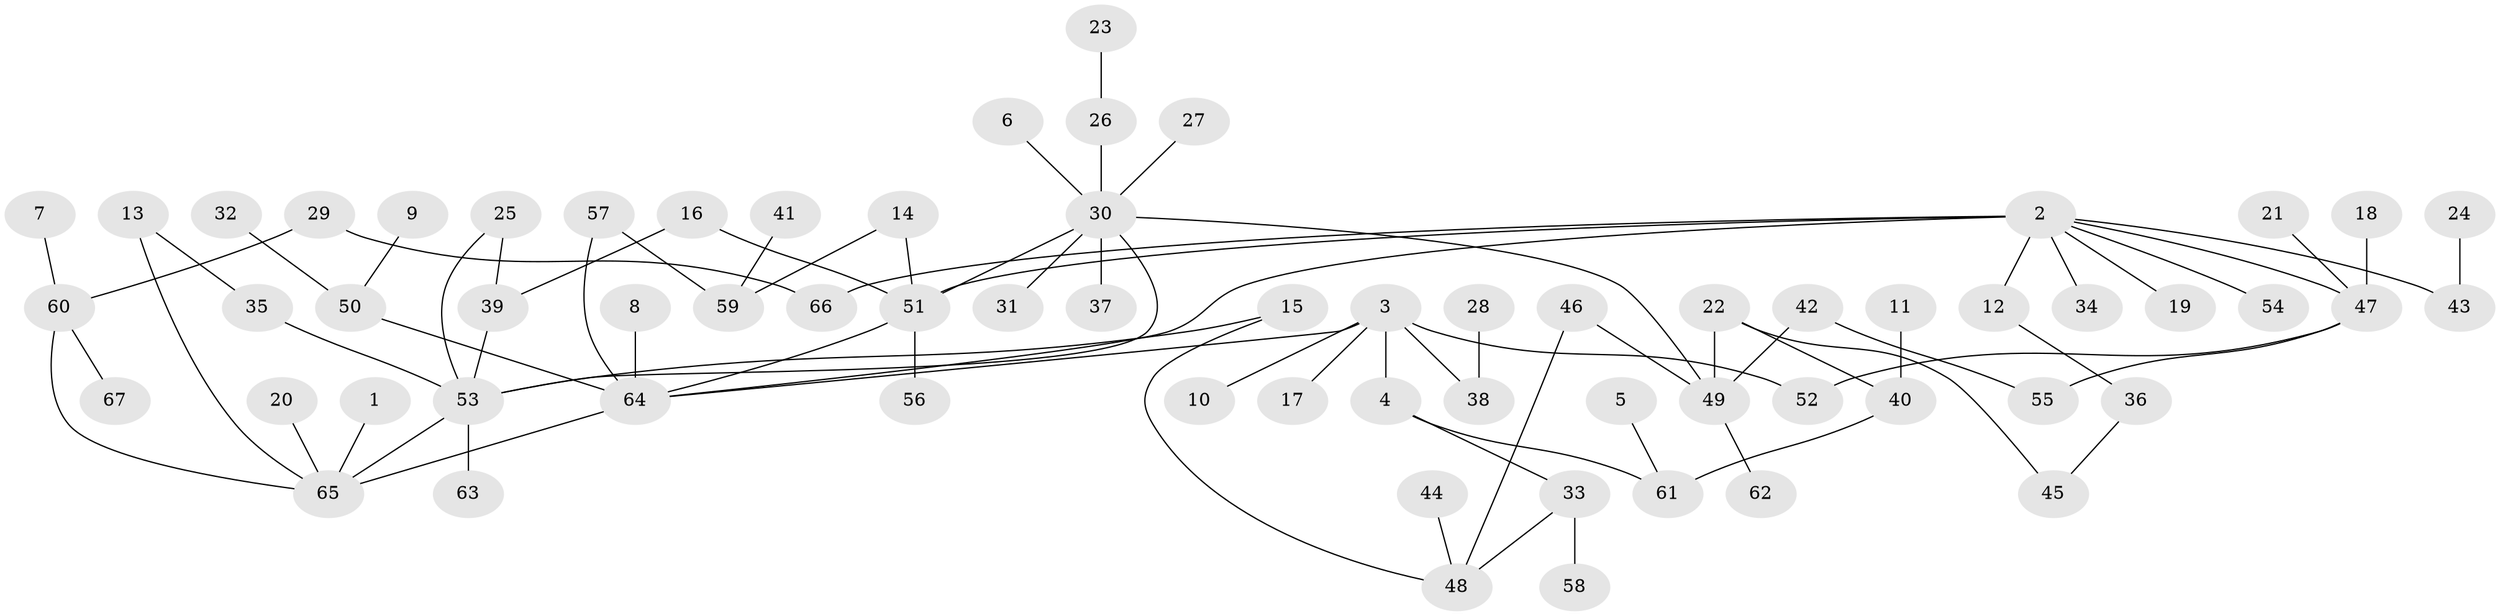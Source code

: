 // original degree distribution, {2: 0.31343283582089554, 7: 0.007462686567164179, 6: 0.04477611940298507, 5: 0.05223880597014925, 1: 0.40298507462686567, 4: 0.03731343283582089, 3: 0.13432835820895522, 8: 0.007462686567164179}
// Generated by graph-tools (version 1.1) at 2025/25/03/09/25 03:25:32]
// undirected, 67 vertices, 79 edges
graph export_dot {
graph [start="1"]
  node [color=gray90,style=filled];
  1;
  2;
  3;
  4;
  5;
  6;
  7;
  8;
  9;
  10;
  11;
  12;
  13;
  14;
  15;
  16;
  17;
  18;
  19;
  20;
  21;
  22;
  23;
  24;
  25;
  26;
  27;
  28;
  29;
  30;
  31;
  32;
  33;
  34;
  35;
  36;
  37;
  38;
  39;
  40;
  41;
  42;
  43;
  44;
  45;
  46;
  47;
  48;
  49;
  50;
  51;
  52;
  53;
  54;
  55;
  56;
  57;
  58;
  59;
  60;
  61;
  62;
  63;
  64;
  65;
  66;
  67;
  1 -- 65 [weight=1.0];
  2 -- 12 [weight=1.0];
  2 -- 19 [weight=1.0];
  2 -- 34 [weight=1.0];
  2 -- 43 [weight=1.0];
  2 -- 47 [weight=1.0];
  2 -- 51 [weight=1.0];
  2 -- 54 [weight=1.0];
  2 -- 64 [weight=2.0];
  2 -- 66 [weight=1.0];
  3 -- 4 [weight=1.0];
  3 -- 10 [weight=1.0];
  3 -- 17 [weight=1.0];
  3 -- 38 [weight=1.0];
  3 -- 52 [weight=1.0];
  3 -- 64 [weight=1.0];
  4 -- 33 [weight=1.0];
  4 -- 61 [weight=1.0];
  5 -- 61 [weight=1.0];
  6 -- 30 [weight=1.0];
  7 -- 60 [weight=1.0];
  8 -- 64 [weight=1.0];
  9 -- 50 [weight=1.0];
  11 -- 40 [weight=1.0];
  12 -- 36 [weight=1.0];
  13 -- 35 [weight=1.0];
  13 -- 65 [weight=1.0];
  14 -- 51 [weight=1.0];
  14 -- 59 [weight=1.0];
  15 -- 48 [weight=1.0];
  15 -- 53 [weight=1.0];
  16 -- 39 [weight=1.0];
  16 -- 51 [weight=1.0];
  18 -- 47 [weight=1.0];
  20 -- 65 [weight=1.0];
  21 -- 47 [weight=1.0];
  22 -- 40 [weight=1.0];
  22 -- 45 [weight=1.0];
  22 -- 49 [weight=1.0];
  23 -- 26 [weight=1.0];
  24 -- 43 [weight=1.0];
  25 -- 39 [weight=1.0];
  25 -- 53 [weight=1.0];
  26 -- 30 [weight=1.0];
  27 -- 30 [weight=1.0];
  28 -- 38 [weight=1.0];
  29 -- 60 [weight=1.0];
  29 -- 66 [weight=1.0];
  30 -- 31 [weight=1.0];
  30 -- 37 [weight=1.0];
  30 -- 49 [weight=1.0];
  30 -- 51 [weight=1.0];
  30 -- 53 [weight=1.0];
  32 -- 50 [weight=1.0];
  33 -- 48 [weight=1.0];
  33 -- 58 [weight=1.0];
  35 -- 53 [weight=1.0];
  36 -- 45 [weight=1.0];
  39 -- 53 [weight=1.0];
  40 -- 61 [weight=1.0];
  41 -- 59 [weight=1.0];
  42 -- 49 [weight=1.0];
  42 -- 55 [weight=1.0];
  44 -- 48 [weight=1.0];
  46 -- 48 [weight=1.0];
  46 -- 49 [weight=1.0];
  47 -- 52 [weight=1.0];
  47 -- 55 [weight=2.0];
  49 -- 62 [weight=1.0];
  50 -- 64 [weight=2.0];
  51 -- 56 [weight=1.0];
  51 -- 64 [weight=1.0];
  53 -- 63 [weight=1.0];
  53 -- 65 [weight=1.0];
  57 -- 59 [weight=1.0];
  57 -- 64 [weight=1.0];
  60 -- 65 [weight=1.0];
  60 -- 67 [weight=1.0];
  64 -- 65 [weight=1.0];
}
